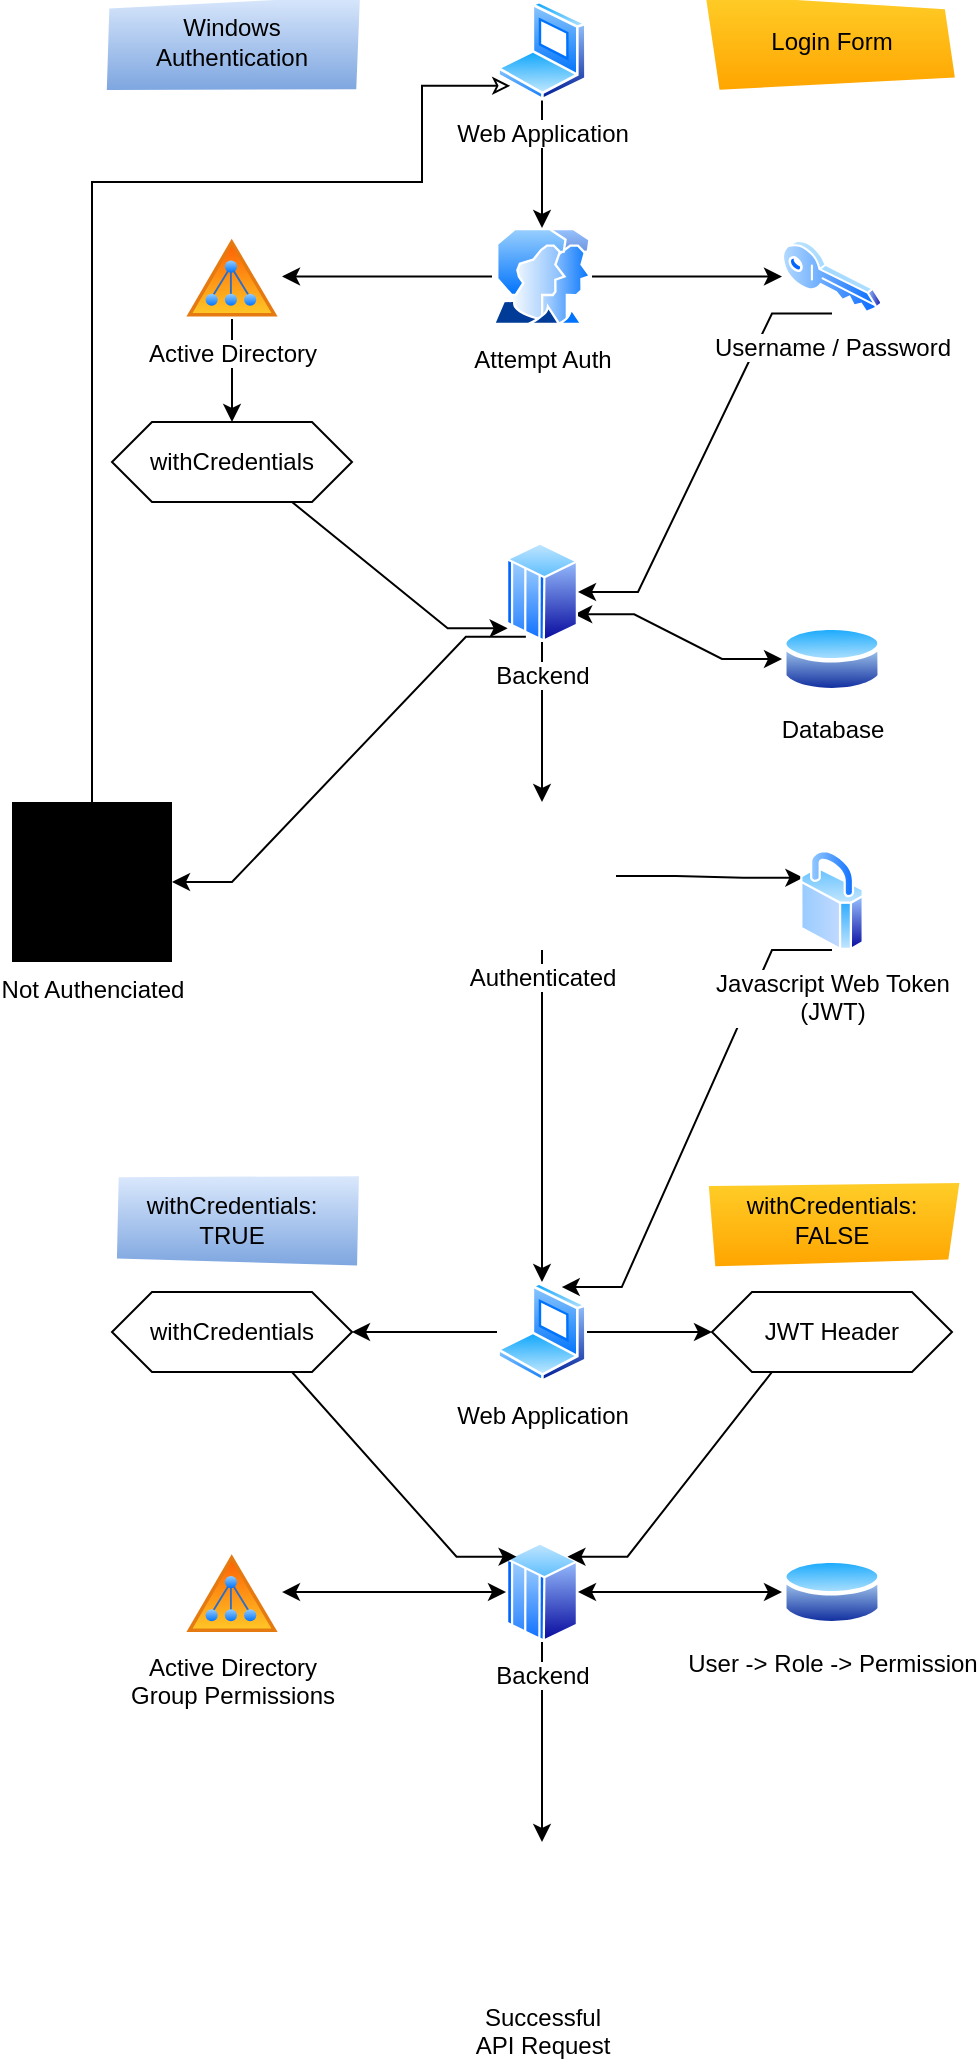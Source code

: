<mxfile version="26.2.14">
  <diagram name="Page-1" id="wGtibNRsmG5wOhDM8mzO">
    <mxGraphModel dx="846" dy="741" grid="1" gridSize="10" guides="1" tooltips="1" connect="1" arrows="1" fold="1" page="1" pageScale="1" pageWidth="850" pageHeight="1100" math="0" shadow="0">
      <root>
        <mxCell id="0" />
        <mxCell id="1" parent="0" />
        <mxCell id="gOk6X0X04--0D01jsYTo-41" value="Database" style="image;aspect=fixed;perimeter=ellipsePerimeter;html=1;align=center;shadow=0;dashed=0;spacingTop=3;image=img/lib/active_directory/database.svg;" parent="1" vertex="1">
          <mxGeometry x="560" y="350" width="50" height="37" as="geometry" />
        </mxCell>
        <mxCell id="gOk6X0X04--0D01jsYTo-119" value="" style="edgeStyle=orthogonalEdgeStyle;rounded=0;orthogonalLoop=1;jettySize=auto;html=1;" parent="1" source="gOk6X0X04--0D01jsYTo-50" target="gOk6X0X04--0D01jsYTo-67" edge="1">
          <mxGeometry relative="1" as="geometry" />
        </mxCell>
        <mxCell id="gOk6X0X04--0D01jsYTo-50" value="Active Directory" style="image;aspect=fixed;perimeter=ellipsePerimeter;html=1;align=center;shadow=0;dashed=0;spacingTop=3;image=img/lib/active_directory/active_directory.svg;" parent="1" vertex="1">
          <mxGeometry x="260" y="156" width="50" height="42.5" as="geometry" />
        </mxCell>
        <mxCell id="gOk6X0X04--0D01jsYTo-72" style="edgeStyle=entityRelationEdgeStyle;rounded=0;orthogonalLoop=1;jettySize=auto;html=1;exitX=0.5;exitY=1;exitDx=0;exitDy=0;entryX=1;entryY=0.5;entryDx=0;entryDy=0;" parent="1" source="gOk6X0X04--0D01jsYTo-51" target="gOk6X0X04--0D01jsYTo-52" edge="1">
          <mxGeometry relative="1" as="geometry" />
        </mxCell>
        <mxCell id="gOk6X0X04--0D01jsYTo-51" value="Username / Password" style="image;aspect=fixed;perimeter=ellipsePerimeter;html=1;align=center;shadow=0;dashed=0;spacingTop=3;image=img/lib/active_directory/key.svg;" parent="1" vertex="1">
          <mxGeometry x="560" y="158.75" width="50" height="37" as="geometry" />
        </mxCell>
        <mxCell id="gOk6X0X04--0D01jsYTo-80" value="" style="edgeStyle=orthogonalEdgeStyle;rounded=0;orthogonalLoop=1;jettySize=auto;html=1;" parent="1" source="gOk6X0X04--0D01jsYTo-52" target="gOk6X0X04--0D01jsYTo-78" edge="1">
          <mxGeometry relative="1" as="geometry" />
        </mxCell>
        <mxCell id="gOk6X0X04--0D01jsYTo-112" style="edgeStyle=entityRelationEdgeStyle;rounded=0;orthogonalLoop=1;jettySize=auto;html=1;exitX=1;exitY=0.75;exitDx=0;exitDy=0;entryX=0;entryY=0.5;entryDx=0;entryDy=0;startArrow=classic;startFill=1;" parent="1" source="gOk6X0X04--0D01jsYTo-52" target="gOk6X0X04--0D01jsYTo-41" edge="1">
          <mxGeometry relative="1" as="geometry" />
        </mxCell>
        <mxCell id="6cRNFSniOD07Q9OiP2wy-3" style="edgeStyle=entityRelationEdgeStyle;rounded=0;orthogonalLoop=1;jettySize=auto;html=1;exitX=0.25;exitY=1;exitDx=0;exitDy=0;" edge="1" parent="1" source="gOk6X0X04--0D01jsYTo-52" target="6cRNFSniOD07Q9OiP2wy-1">
          <mxGeometry relative="1" as="geometry" />
        </mxCell>
        <mxCell id="gOk6X0X04--0D01jsYTo-52" value="Backend" style="image;aspect=fixed;perimeter=ellipsePerimeter;html=1;align=center;shadow=0;dashed=0;spacingTop=3;image=img/lib/active_directory/mainframe_host.svg;" parent="1" vertex="1">
          <mxGeometry x="422" y="310" width="36" height="50" as="geometry" />
        </mxCell>
        <mxCell id="gOk6X0X04--0D01jsYTo-120" value="" style="edgeStyle=orthogonalEdgeStyle;rounded=0;orthogonalLoop=1;jettySize=auto;html=1;" parent="1" source="gOk6X0X04--0D01jsYTo-53" target="gOk6X0X04--0D01jsYTo-63" edge="1">
          <mxGeometry relative="1" as="geometry" />
        </mxCell>
        <mxCell id="6cRNFSniOD07Q9OiP2wy-5" style="edgeStyle=orthogonalEdgeStyle;rounded=0;orthogonalLoop=1;jettySize=auto;html=1;exitX=0;exitY=1;exitDx=0;exitDy=0;startArrow=classic;startFill=0;endArrow=none;" edge="1" parent="1" source="gOk6X0X04--0D01jsYTo-53" target="6cRNFSniOD07Q9OiP2wy-1">
          <mxGeometry relative="1" as="geometry">
            <Array as="points">
              <mxPoint x="380" y="82" />
              <mxPoint x="380" y="130" />
              <mxPoint x="215" y="130" />
            </Array>
          </mxGeometry>
        </mxCell>
        <mxCell id="gOk6X0X04--0D01jsYTo-53" value="Web Application" style="image;aspect=fixed;perimeter=ellipsePerimeter;html=1;align=center;shadow=0;dashed=0;spacingTop=3;image=img/lib/active_directory/laptop_client.svg;" parent="1" vertex="1">
          <mxGeometry x="417.5" y="39.25" width="45" height="50" as="geometry" />
        </mxCell>
        <mxCell id="gOk6X0X04--0D01jsYTo-65" value="" style="edgeStyle=entityRelationEdgeStyle;rounded=0;orthogonalLoop=1;jettySize=auto;html=1;" parent="1" source="gOk6X0X04--0D01jsYTo-63" target="gOk6X0X04--0D01jsYTo-50" edge="1">
          <mxGeometry relative="1" as="geometry" />
        </mxCell>
        <mxCell id="gOk6X0X04--0D01jsYTo-66" value="" style="edgeStyle=entityRelationEdgeStyle;rounded=0;orthogonalLoop=1;jettySize=auto;html=1;" parent="1" source="gOk6X0X04--0D01jsYTo-63" target="gOk6X0X04--0D01jsYTo-51" edge="1">
          <mxGeometry relative="1" as="geometry" />
        </mxCell>
        <mxCell id="gOk6X0X04--0D01jsYTo-63" value="Attempt Auth" style="image;aspect=fixed;perimeter=ellipsePerimeter;html=1;align=center;shadow=0;dashed=0;spacingTop=3;image=img/lib/active_directory/user_accounts.svg;" parent="1" vertex="1">
          <mxGeometry x="415" y="153" width="50" height="48.5" as="geometry" />
        </mxCell>
        <mxCell id="gOk6X0X04--0D01jsYTo-67" value="withCredentials" style="shape=hexagon;perimeter=hexagonPerimeter2;whiteSpace=wrap;html=1;fixedSize=1;" parent="1" vertex="1">
          <mxGeometry x="225" y="250" width="120" height="40" as="geometry" />
        </mxCell>
        <mxCell id="gOk6X0X04--0D01jsYTo-68" style="edgeStyle=orthogonalEdgeStyle;rounded=0;orthogonalLoop=1;jettySize=auto;html=1;exitX=0.5;exitY=1;exitDx=0;exitDy=0;" parent="1" source="gOk6X0X04--0D01jsYTo-67" target="gOk6X0X04--0D01jsYTo-67" edge="1">
          <mxGeometry relative="1" as="geometry" />
        </mxCell>
        <mxCell id="gOk6X0X04--0D01jsYTo-77" style="edgeStyle=entityRelationEdgeStyle;rounded=0;orthogonalLoop=1;jettySize=auto;html=1;exitX=0.5;exitY=1;exitDx=0;exitDy=0;entryX=0.023;entryY=0.863;entryDx=0;entryDy=0;entryPerimeter=0;" parent="1" source="gOk6X0X04--0D01jsYTo-67" target="gOk6X0X04--0D01jsYTo-52" edge="1">
          <mxGeometry relative="1" as="geometry" />
        </mxCell>
        <mxCell id="gOk6X0X04--0D01jsYTo-108" style="edgeStyle=entityRelationEdgeStyle;rounded=0;orthogonalLoop=1;jettySize=auto;html=1;exitX=1;exitY=0.5;exitDx=0;exitDy=0;entryX=0;entryY=0.25;entryDx=0;entryDy=0;" parent="1" source="gOk6X0X04--0D01jsYTo-78" target="gOk6X0X04--0D01jsYTo-107" edge="1">
          <mxGeometry relative="1" as="geometry" />
        </mxCell>
        <mxCell id="gOk6X0X04--0D01jsYTo-117" style="edgeStyle=orthogonalEdgeStyle;rounded=0;orthogonalLoop=1;jettySize=auto;html=1;exitX=0.5;exitY=1;exitDx=0;exitDy=0;entryX=0.5;entryY=0;entryDx=0;entryDy=0;" parent="1" source="gOk6X0X04--0D01jsYTo-78" target="gOk6X0X04--0D01jsYTo-83" edge="1">
          <mxGeometry relative="1" as="geometry" />
        </mxCell>
        <mxCell id="gOk6X0X04--0D01jsYTo-78" value="Authenticated" style="shape=image;html=1;verticalAlign=top;verticalLabelPosition=bottom;labelBackgroundColor=#ffffff;imageAspect=0;aspect=fixed;image=https://cdn4.iconfinder.com/data/icons/web-ui-color/128/Checkmark-128.png" parent="1" vertex="1">
          <mxGeometry x="403" y="440" width="74" height="74" as="geometry" />
        </mxCell>
        <mxCell id="gOk6X0X04--0D01jsYTo-91" value="" style="edgeStyle=orthogonalEdgeStyle;rounded=0;orthogonalLoop=1;jettySize=auto;html=1;" parent="1" source="gOk6X0X04--0D01jsYTo-83" target="gOk6X0X04--0D01jsYTo-89" edge="1">
          <mxGeometry relative="1" as="geometry" />
        </mxCell>
        <mxCell id="gOk6X0X04--0D01jsYTo-92" value="" style="edgeStyle=orthogonalEdgeStyle;rounded=0;orthogonalLoop=1;jettySize=auto;html=1;" parent="1" source="gOk6X0X04--0D01jsYTo-83" target="gOk6X0X04--0D01jsYTo-90" edge="1">
          <mxGeometry relative="1" as="geometry" />
        </mxCell>
        <mxCell id="gOk6X0X04--0D01jsYTo-83" value="Web Application" style="image;aspect=fixed;perimeter=ellipsePerimeter;html=1;align=center;shadow=0;dashed=0;spacingTop=3;image=img/lib/active_directory/laptop_client.svg;" parent="1" vertex="1">
          <mxGeometry x="417.5" y="680" width="45" height="50" as="geometry" />
        </mxCell>
        <mxCell id="gOk6X0X04--0D01jsYTo-96" value="" style="edgeStyle=orthogonalEdgeStyle;rounded=0;orthogonalLoop=1;jettySize=auto;html=1;startArrow=classic;startFill=1;" parent="1" source="gOk6X0X04--0D01jsYTo-85" target="gOk6X0X04--0D01jsYTo-93" edge="1">
          <mxGeometry relative="1" as="geometry" />
        </mxCell>
        <mxCell id="gOk6X0X04--0D01jsYTo-97" value="" style="edgeStyle=orthogonalEdgeStyle;rounded=0;orthogonalLoop=1;jettySize=auto;html=1;startArrow=classic;startFill=1;" parent="1" source="gOk6X0X04--0D01jsYTo-85" target="gOk6X0X04--0D01jsYTo-94" edge="1">
          <mxGeometry relative="1" as="geometry" />
        </mxCell>
        <mxCell id="gOk6X0X04--0D01jsYTo-118" value="" style="edgeStyle=orthogonalEdgeStyle;rounded=0;orthogonalLoop=1;jettySize=auto;html=1;" parent="1" source="gOk6X0X04--0D01jsYTo-85" target="gOk6X0X04--0D01jsYTo-103" edge="1">
          <mxGeometry relative="1" as="geometry" />
        </mxCell>
        <mxCell id="gOk6X0X04--0D01jsYTo-85" value="Backend" style="image;aspect=fixed;perimeter=ellipsePerimeter;html=1;align=center;shadow=0;dashed=0;spacingTop=3;image=img/lib/active_directory/mainframe_host.svg;" parent="1" vertex="1">
          <mxGeometry x="422" y="810" width="36" height="50" as="geometry" />
        </mxCell>
        <mxCell id="gOk6X0X04--0D01jsYTo-86" value="Windows Authentication" style="rounded=0;whiteSpace=wrap;html=1;dashed=1;shadow=0;strokeColor=none;fillColor=#dae8fc;gradientColor=#7ea6e0;sketch=1;curveFitting=1;jiggle=2;" parent="1" vertex="1">
          <mxGeometry x="225" y="40" width="120" height="40" as="geometry" />
        </mxCell>
        <mxCell id="gOk6X0X04--0D01jsYTo-88" value="Login Form" style="rounded=0;whiteSpace=wrap;html=1;dashed=1;glass=0;fillColor=#ffcd28;strokeColor=none;gradientColor=#ffa500;sketch=1;curveFitting=1;jiggle=2;" parent="1" vertex="1">
          <mxGeometry x="525" y="40" width="120" height="40" as="geometry" />
        </mxCell>
        <mxCell id="gOk6X0X04--0D01jsYTo-100" style="edgeStyle=entityRelationEdgeStyle;rounded=0;orthogonalLoop=1;jettySize=auto;html=1;exitX=0.5;exitY=1;exitDx=0;exitDy=0;entryX=0;entryY=0;entryDx=0;entryDy=0;" parent="1" source="gOk6X0X04--0D01jsYTo-89" target="gOk6X0X04--0D01jsYTo-85" edge="1">
          <mxGeometry relative="1" as="geometry" />
        </mxCell>
        <mxCell id="gOk6X0X04--0D01jsYTo-89" value="withCredentials" style="shape=hexagon;perimeter=hexagonPerimeter2;whiteSpace=wrap;html=1;fixedSize=1;" parent="1" vertex="1">
          <mxGeometry x="225" y="685" width="120" height="40" as="geometry" />
        </mxCell>
        <mxCell id="gOk6X0X04--0D01jsYTo-102" style="edgeStyle=entityRelationEdgeStyle;rounded=0;orthogonalLoop=1;jettySize=auto;html=1;exitX=0.5;exitY=1;exitDx=0;exitDy=0;entryX=1;entryY=0;entryDx=0;entryDy=0;" parent="1" source="gOk6X0X04--0D01jsYTo-90" target="gOk6X0X04--0D01jsYTo-85" edge="1">
          <mxGeometry relative="1" as="geometry" />
        </mxCell>
        <mxCell id="gOk6X0X04--0D01jsYTo-90" value="JWT Header" style="shape=hexagon;perimeter=hexagonPerimeter2;whiteSpace=wrap;html=1;fixedSize=1;" parent="1" vertex="1">
          <mxGeometry x="525" y="685" width="120" height="40" as="geometry" />
        </mxCell>
        <mxCell id="gOk6X0X04--0D01jsYTo-93" value="Active Directory&lt;div&gt;Group Permissions&lt;/div&gt;" style="image;aspect=fixed;perimeter=ellipsePerimeter;html=1;align=center;shadow=0;dashed=0;spacingTop=3;image=img/lib/active_directory/active_directory.svg;" parent="1" vertex="1">
          <mxGeometry x="260" y="813.75" width="50" height="42.5" as="geometry" />
        </mxCell>
        <mxCell id="gOk6X0X04--0D01jsYTo-94" value="User -&amp;gt; Role -&amp;gt; Permission" style="image;aspect=fixed;perimeter=ellipsePerimeter;html=1;align=center;shadow=0;dashed=0;spacingTop=3;image=img/lib/active_directory/database.svg;" parent="1" vertex="1">
          <mxGeometry x="560" y="816.5" width="50" height="37" as="geometry" />
        </mxCell>
        <mxCell id="gOk6X0X04--0D01jsYTo-98" value="withCredentials:&lt;div&gt;TRUE&lt;/div&gt;" style="rounded=0;whiteSpace=wrap;html=1;shadow=0;strokeColor=none;fillColor=#dae8fc;gradientColor=#7ea6e0;glass=0;sketch=1;curveFitting=1;jiggle=2;" parent="1" vertex="1">
          <mxGeometry x="225" y="629.25" width="120" height="40" as="geometry" />
        </mxCell>
        <mxCell id="gOk6X0X04--0D01jsYTo-99" value="withCredentials:&lt;div&gt;FALSE&lt;/div&gt;" style="rounded=0;whiteSpace=wrap;html=1;shadow=0;strokeColor=none;fillColor=#ffcd28;gradientColor=#ffa500;glass=0;sketch=1;curveFitting=1;jiggle=2;" parent="1" vertex="1">
          <mxGeometry x="525" y="629.25" width="120" height="40" as="geometry" />
        </mxCell>
        <mxCell id="gOk6X0X04--0D01jsYTo-103" value="Successful&lt;div&gt;API Request&lt;/div&gt;" style="shape=image;html=1;verticalAlign=top;verticalLabelPosition=bottom;labelBackgroundColor=#ffffff;imageAspect=0;aspect=fixed;image=https://cdn4.iconfinder.com/data/icons/web-ui-color/128/Checkmark-128.png" parent="1" vertex="1">
          <mxGeometry x="403" y="960" width="74" height="74" as="geometry" />
        </mxCell>
        <mxCell id="gOk6X0X04--0D01jsYTo-110" style="edgeStyle=entityRelationEdgeStyle;rounded=0;orthogonalLoop=1;jettySize=auto;html=1;exitX=0.5;exitY=1;exitDx=0;exitDy=0;entryX=0.75;entryY=0;entryDx=0;entryDy=0;" parent="1" source="gOk6X0X04--0D01jsYTo-107" target="gOk6X0X04--0D01jsYTo-83" edge="1">
          <mxGeometry relative="1" as="geometry" />
        </mxCell>
        <mxCell id="gOk6X0X04--0D01jsYTo-107" value="Javascript Web Token&lt;div&gt;(JWT)&lt;/div&gt;" style="image;aspect=fixed;perimeter=ellipsePerimeter;html=1;align=center;shadow=0;dashed=0;spacingTop=3;image=img/lib/active_directory/secure.svg;" parent="1" vertex="1">
          <mxGeometry x="569" y="464" width="32" height="50" as="geometry" />
        </mxCell>
        <mxCell id="6cRNFSniOD07Q9OiP2wy-1" value="Not Authenciated" style="sketch=0;verticalLabelPosition=bottom;sketch=0;aspect=fixed;html=1;verticalAlign=top;strokeColor=none;fillColor=#000000;align=center;outlineConnect=0;pointerEvents=1;shape=mxgraph.citrix2.authentication_failure;" vertex="1" parent="1">
          <mxGeometry x="175" y="440" width="80" height="80" as="geometry" />
        </mxCell>
      </root>
    </mxGraphModel>
  </diagram>
</mxfile>
